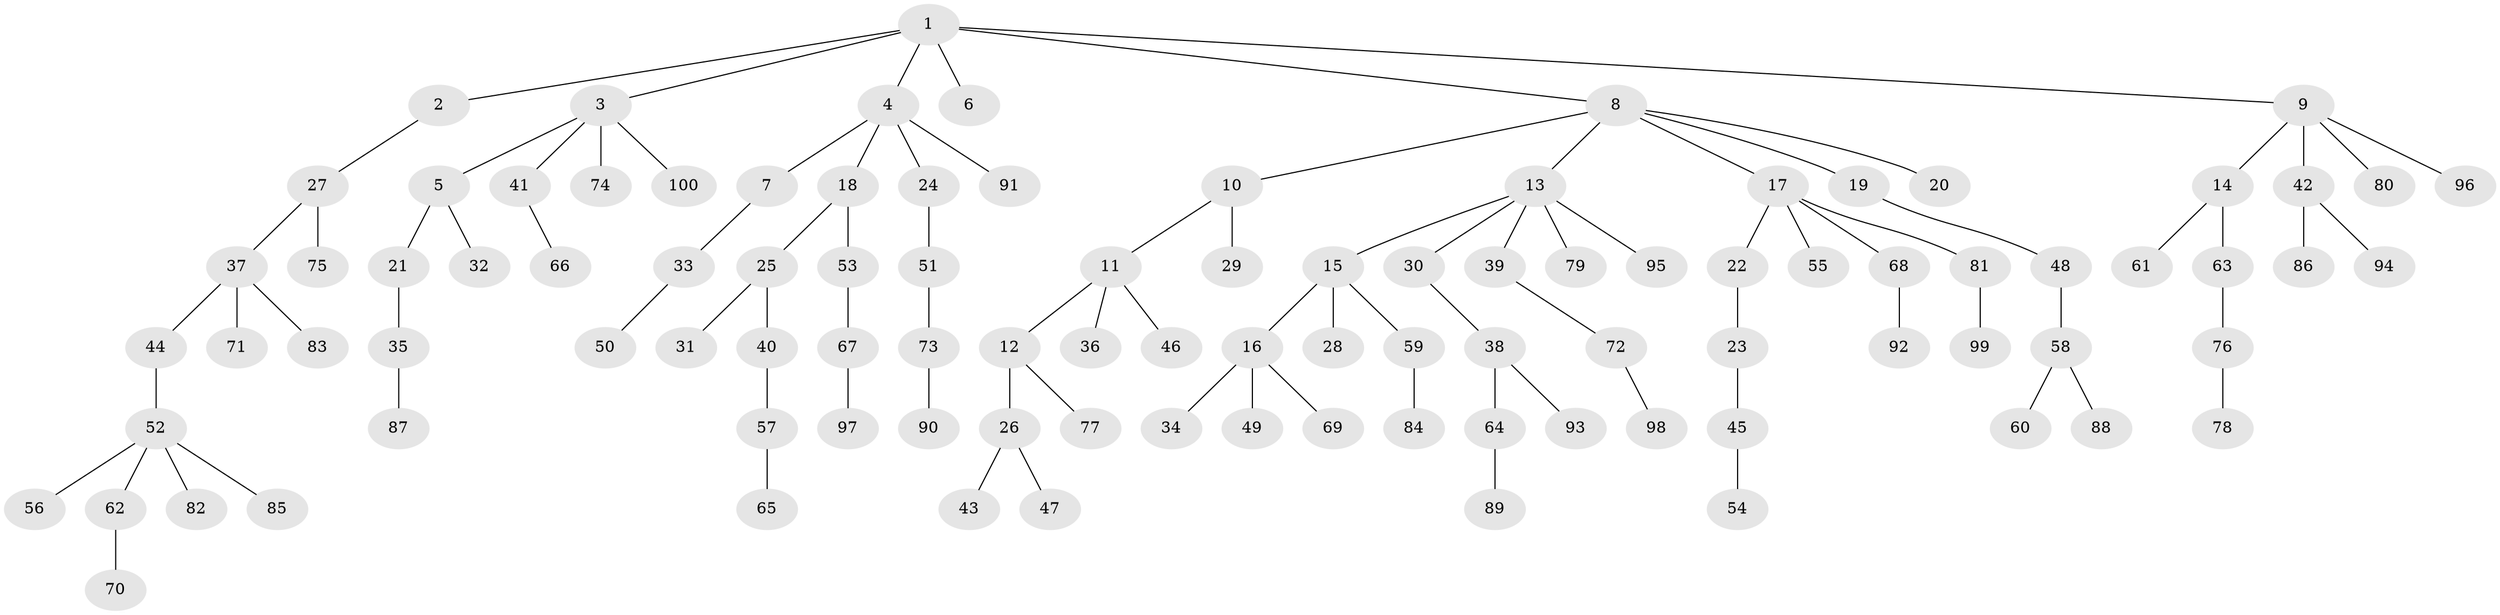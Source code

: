 // Generated by graph-tools (version 1.1) at 2025/38/02/21/25 10:38:55]
// undirected, 100 vertices, 99 edges
graph export_dot {
graph [start="1"]
  node [color=gray90,style=filled];
  1;
  2;
  3;
  4;
  5;
  6;
  7;
  8;
  9;
  10;
  11;
  12;
  13;
  14;
  15;
  16;
  17;
  18;
  19;
  20;
  21;
  22;
  23;
  24;
  25;
  26;
  27;
  28;
  29;
  30;
  31;
  32;
  33;
  34;
  35;
  36;
  37;
  38;
  39;
  40;
  41;
  42;
  43;
  44;
  45;
  46;
  47;
  48;
  49;
  50;
  51;
  52;
  53;
  54;
  55;
  56;
  57;
  58;
  59;
  60;
  61;
  62;
  63;
  64;
  65;
  66;
  67;
  68;
  69;
  70;
  71;
  72;
  73;
  74;
  75;
  76;
  77;
  78;
  79;
  80;
  81;
  82;
  83;
  84;
  85;
  86;
  87;
  88;
  89;
  90;
  91;
  92;
  93;
  94;
  95;
  96;
  97;
  98;
  99;
  100;
  1 -- 2;
  1 -- 3;
  1 -- 4;
  1 -- 6;
  1 -- 8;
  1 -- 9;
  2 -- 27;
  3 -- 5;
  3 -- 41;
  3 -- 74;
  3 -- 100;
  4 -- 7;
  4 -- 18;
  4 -- 24;
  4 -- 91;
  5 -- 21;
  5 -- 32;
  7 -- 33;
  8 -- 10;
  8 -- 13;
  8 -- 17;
  8 -- 19;
  8 -- 20;
  9 -- 14;
  9 -- 42;
  9 -- 80;
  9 -- 96;
  10 -- 11;
  10 -- 29;
  11 -- 12;
  11 -- 36;
  11 -- 46;
  12 -- 26;
  12 -- 77;
  13 -- 15;
  13 -- 30;
  13 -- 39;
  13 -- 79;
  13 -- 95;
  14 -- 61;
  14 -- 63;
  15 -- 16;
  15 -- 28;
  15 -- 59;
  16 -- 34;
  16 -- 49;
  16 -- 69;
  17 -- 22;
  17 -- 55;
  17 -- 68;
  17 -- 81;
  18 -- 25;
  18 -- 53;
  19 -- 48;
  21 -- 35;
  22 -- 23;
  23 -- 45;
  24 -- 51;
  25 -- 31;
  25 -- 40;
  26 -- 43;
  26 -- 47;
  27 -- 37;
  27 -- 75;
  30 -- 38;
  33 -- 50;
  35 -- 87;
  37 -- 44;
  37 -- 71;
  37 -- 83;
  38 -- 64;
  38 -- 93;
  39 -- 72;
  40 -- 57;
  41 -- 66;
  42 -- 86;
  42 -- 94;
  44 -- 52;
  45 -- 54;
  48 -- 58;
  51 -- 73;
  52 -- 56;
  52 -- 62;
  52 -- 82;
  52 -- 85;
  53 -- 67;
  57 -- 65;
  58 -- 60;
  58 -- 88;
  59 -- 84;
  62 -- 70;
  63 -- 76;
  64 -- 89;
  67 -- 97;
  68 -- 92;
  72 -- 98;
  73 -- 90;
  76 -- 78;
  81 -- 99;
}
